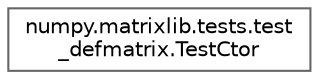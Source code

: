digraph "Graphical Class Hierarchy"
{
 // LATEX_PDF_SIZE
  bgcolor="transparent";
  edge [fontname=Helvetica,fontsize=10,labelfontname=Helvetica,labelfontsize=10];
  node [fontname=Helvetica,fontsize=10,shape=box,height=0.2,width=0.4];
  rankdir="LR";
  Node0 [id="Node000000",label="numpy.matrixlib.tests.test\l_defmatrix.TestCtor",height=0.2,width=0.4,color="grey40", fillcolor="white", style="filled",URL="$d0/dcc/classnumpy_1_1matrixlib_1_1tests_1_1test__defmatrix_1_1TestCtor.html",tooltip=" "];
}
